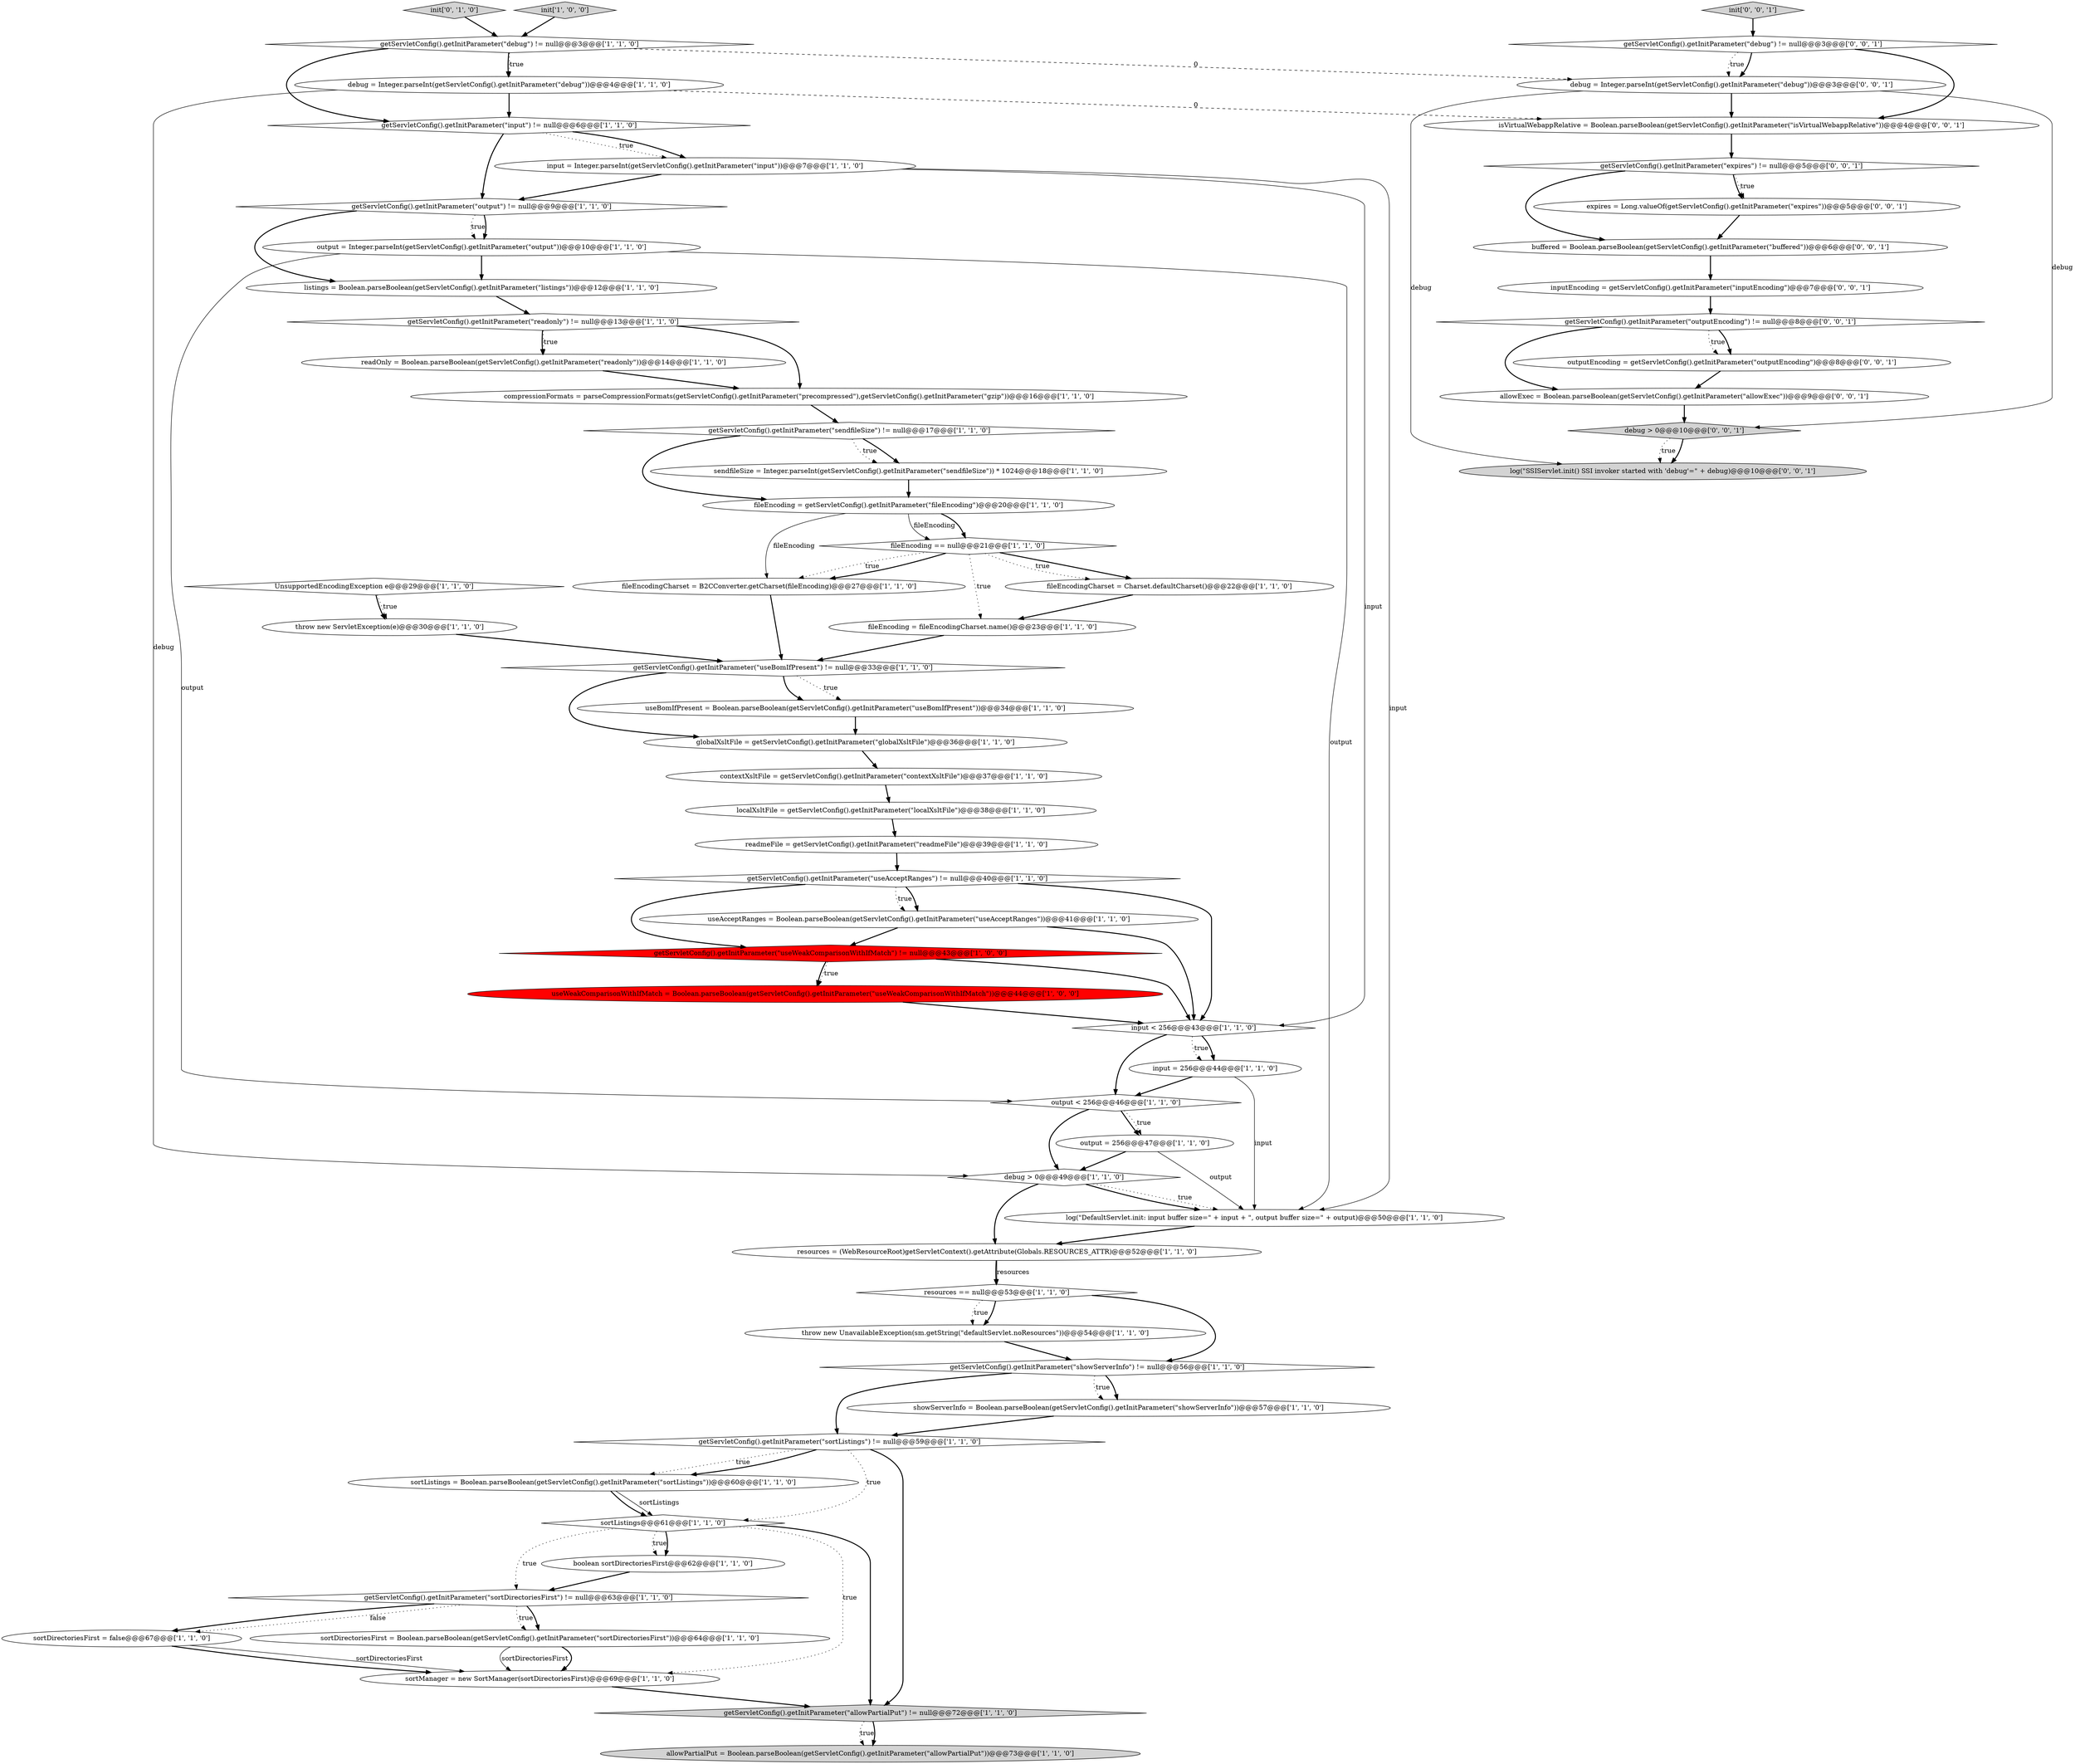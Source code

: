 digraph {
59 [style = filled, label = "outputEncoding = getServletConfig().getInitParameter(\"outputEncoding\")@@@8@@@['0', '0', '1']", fillcolor = white, shape = ellipse image = "AAA0AAABBB3BBB"];
37 [style = filled, label = "throw new UnavailableException(sm.getString(\"defaultServlet.noResources\"))@@@54@@@['1', '1', '0']", fillcolor = white, shape = ellipse image = "AAA0AAABBB1BBB"];
25 [style = filled, label = "useBomIfPresent = Boolean.parseBoolean(getServletConfig().getInitParameter(\"useBomIfPresent\"))@@@34@@@['1', '1', '0']", fillcolor = white, shape = ellipse image = "AAA0AAABBB1BBB"];
26 [style = filled, label = "sortDirectoriesFirst = false@@@67@@@['1', '1', '0']", fillcolor = white, shape = ellipse image = "AAA0AAABBB1BBB"];
48 [style = filled, label = "init['1', '0', '0']", fillcolor = lightgray, shape = diamond image = "AAA0AAABBB1BBB"];
57 [style = filled, label = "debug > 0@@@10@@@['0', '0', '1']", fillcolor = lightgray, shape = diamond image = "AAA0AAABBB3BBB"];
8 [style = filled, label = "fileEncoding = fileEncodingCharset.name()@@@23@@@['1', '1', '0']", fillcolor = white, shape = ellipse image = "AAA0AAABBB1BBB"];
3 [style = filled, label = "getServletConfig().getInitParameter(\"debug\") != null@@@3@@@['1', '1', '0']", fillcolor = white, shape = diamond image = "AAA0AAABBB1BBB"];
13 [style = filled, label = "getServletConfig().getInitParameter(\"useWeakComparisonWithIfMatch\") != null@@@43@@@['1', '0', '0']", fillcolor = red, shape = diamond image = "AAA1AAABBB1BBB"];
21 [style = filled, label = "sortManager = new SortManager(sortDirectoriesFirst)@@@69@@@['1', '1', '0']", fillcolor = white, shape = ellipse image = "AAA0AAABBB1BBB"];
64 [style = filled, label = "init['0', '0', '1']", fillcolor = lightgray, shape = diamond image = "AAA0AAABBB3BBB"];
52 [style = filled, label = "getServletConfig().getInitParameter(\"expires\") != null@@@5@@@['0', '0', '1']", fillcolor = white, shape = diamond image = "AAA0AAABBB3BBB"];
45 [style = filled, label = "readOnly = Boolean.parseBoolean(getServletConfig().getInitParameter(\"readonly\"))@@@14@@@['1', '1', '0']", fillcolor = white, shape = ellipse image = "AAA0AAABBB1BBB"];
54 [style = filled, label = "isVirtualWebappRelative = Boolean.parseBoolean(getServletConfig().getInitParameter(\"isVirtualWebappRelative\"))@@@4@@@['0', '0', '1']", fillcolor = white, shape = ellipse image = "AAA0AAABBB3BBB"];
18 [style = filled, label = "getServletConfig().getInitParameter(\"sortListings\") != null@@@59@@@['1', '1', '0']", fillcolor = white, shape = diamond image = "AAA0AAABBB1BBB"];
49 [style = filled, label = "contextXsltFile = getServletConfig().getInitParameter(\"contextXsltFile\")@@@37@@@['1', '1', '0']", fillcolor = white, shape = ellipse image = "AAA0AAABBB1BBB"];
28 [style = filled, label = "input = 256@@@44@@@['1', '1', '0']", fillcolor = white, shape = ellipse image = "AAA0AAABBB1BBB"];
6 [style = filled, label = "useAcceptRanges = Boolean.parseBoolean(getServletConfig().getInitParameter(\"useAcceptRanges\"))@@@41@@@['1', '1', '0']", fillcolor = white, shape = ellipse image = "AAA0AAABBB1BBB"];
11 [style = filled, label = "input = Integer.parseInt(getServletConfig().getInitParameter(\"input\"))@@@7@@@['1', '1', '0']", fillcolor = white, shape = ellipse image = "AAA0AAABBB1BBB"];
15 [style = filled, label = "getServletConfig().getInitParameter(\"readonly\") != null@@@13@@@['1', '1', '0']", fillcolor = white, shape = diamond image = "AAA0AAABBB1BBB"];
2 [style = filled, label = "output < 256@@@46@@@['1', '1', '0']", fillcolor = white, shape = diamond image = "AAA0AAABBB1BBB"];
12 [style = filled, label = "UnsupportedEncodingException e@@@29@@@['1', '1', '0']", fillcolor = white, shape = diamond image = "AAA0AAABBB1BBB"];
5 [style = filled, label = "sortListings = Boolean.parseBoolean(getServletConfig().getInitParameter(\"sortListings\"))@@@60@@@['1', '1', '0']", fillcolor = white, shape = ellipse image = "AAA0AAABBB1BBB"];
9 [style = filled, label = "fileEncodingCharset = Charset.defaultCharset()@@@22@@@['1', '1', '0']", fillcolor = white, shape = ellipse image = "AAA0AAABBB1BBB"];
19 [style = filled, label = "allowPartialPut = Boolean.parseBoolean(getServletConfig().getInitParameter(\"allowPartialPut\"))@@@73@@@['1', '1', '0']", fillcolor = lightgray, shape = ellipse image = "AAA0AAABBB1BBB"];
23 [style = filled, label = "resources == null@@@53@@@['1', '1', '0']", fillcolor = white, shape = diamond image = "AAA0AAABBB1BBB"];
31 [style = filled, label = "readmeFile = getServletConfig().getInitParameter(\"readmeFile\")@@@39@@@['1', '1', '0']", fillcolor = white, shape = ellipse image = "AAA0AAABBB1BBB"];
40 [style = filled, label = "getServletConfig().getInitParameter(\"sendfileSize\") != null@@@17@@@['1', '1', '0']", fillcolor = white, shape = diamond image = "AAA0AAABBB1BBB"];
53 [style = filled, label = "inputEncoding = getServletConfig().getInitParameter(\"inputEncoding\")@@@7@@@['0', '0', '1']", fillcolor = white, shape = ellipse image = "AAA0AAABBB3BBB"];
38 [style = filled, label = "getServletConfig().getInitParameter(\"allowPartialPut\") != null@@@72@@@['1', '1', '0']", fillcolor = lightgray, shape = diamond image = "AAA0AAABBB1BBB"];
42 [style = filled, label = "sortListings@@@61@@@['1', '1', '0']", fillcolor = white, shape = diamond image = "AAA0AAABBB1BBB"];
47 [style = filled, label = "output = Integer.parseInt(getServletConfig().getInitParameter(\"output\"))@@@10@@@['1', '1', '0']", fillcolor = white, shape = ellipse image = "AAA0AAABBB1BBB"];
63 [style = filled, label = "log(\"SSIServlet.init() SSI invoker started with 'debug'=\" + debug)@@@10@@@['0', '0', '1']", fillcolor = lightgray, shape = ellipse image = "AAA0AAABBB3BBB"];
34 [style = filled, label = "fileEncoding == null@@@21@@@['1', '1', '0']", fillcolor = white, shape = diamond image = "AAA0AAABBB1BBB"];
24 [style = filled, label = "getServletConfig().getInitParameter(\"useAcceptRanges\") != null@@@40@@@['1', '1', '0']", fillcolor = white, shape = diamond image = "AAA0AAABBB1BBB"];
51 [style = filled, label = "init['0', '1', '0']", fillcolor = lightgray, shape = diamond image = "AAA0AAABBB2BBB"];
43 [style = filled, label = "fileEncoding = getServletConfig().getInitParameter(\"fileEncoding\")@@@20@@@['1', '1', '0']", fillcolor = white, shape = ellipse image = "AAA0AAABBB1BBB"];
32 [style = filled, label = "debug = Integer.parseInt(getServletConfig().getInitParameter(\"debug\"))@@@4@@@['1', '1', '0']", fillcolor = white, shape = ellipse image = "AAA0AAABBB1BBB"];
22 [style = filled, label = "getServletConfig().getInitParameter(\"useBomIfPresent\") != null@@@33@@@['1', '1', '0']", fillcolor = white, shape = diamond image = "AAA0AAABBB1BBB"];
4 [style = filled, label = "getServletConfig().getInitParameter(\"showServerInfo\") != null@@@56@@@['1', '1', '0']", fillcolor = white, shape = diamond image = "AAA0AAABBB1BBB"];
41 [style = filled, label = "sortDirectoriesFirst = Boolean.parseBoolean(getServletConfig().getInitParameter(\"sortDirectoriesFirst\"))@@@64@@@['1', '1', '0']", fillcolor = white, shape = ellipse image = "AAA0AAABBB1BBB"];
7 [style = filled, label = "resources = (WebResourceRoot)getServletContext().getAttribute(Globals.RESOURCES_ATTR)@@@52@@@['1', '1', '0']", fillcolor = white, shape = ellipse image = "AAA0AAABBB1BBB"];
55 [style = filled, label = "buffered = Boolean.parseBoolean(getServletConfig().getInitParameter(\"buffered\"))@@@6@@@['0', '0', '1']", fillcolor = white, shape = ellipse image = "AAA0AAABBB3BBB"];
60 [style = filled, label = "debug = Integer.parseInt(getServletConfig().getInitParameter(\"debug\"))@@@3@@@['0', '0', '1']", fillcolor = white, shape = ellipse image = "AAA0AAABBB3BBB"];
30 [style = filled, label = "sendfileSize = Integer.parseInt(getServletConfig().getInitParameter(\"sendfileSize\")) * 1024@@@18@@@['1', '1', '0']", fillcolor = white, shape = ellipse image = "AAA0AAABBB1BBB"];
0 [style = filled, label = "localXsltFile = getServletConfig().getInitParameter(\"localXsltFile\")@@@38@@@['1', '1', '0']", fillcolor = white, shape = ellipse image = "AAA0AAABBB1BBB"];
33 [style = filled, label = "debug > 0@@@49@@@['1', '1', '0']", fillcolor = white, shape = diamond image = "AAA0AAABBB1BBB"];
35 [style = filled, label = "fileEncodingCharset = B2CConverter.getCharset(fileEncoding)@@@27@@@['1', '1', '0']", fillcolor = white, shape = ellipse image = "AAA0AAABBB1BBB"];
36 [style = filled, label = "compressionFormats = parseCompressionFormats(getServletConfig().getInitParameter(\"precompressed\"),getServletConfig().getInitParameter(\"gzip\"))@@@16@@@['1', '1', '0']", fillcolor = white, shape = ellipse image = "AAA0AAABBB1BBB"];
50 [style = filled, label = "getServletConfig().getInitParameter(\"input\") != null@@@6@@@['1', '1', '0']", fillcolor = white, shape = diamond image = "AAA0AAABBB1BBB"];
14 [style = filled, label = "useWeakComparisonWithIfMatch = Boolean.parseBoolean(getServletConfig().getInitParameter(\"useWeakComparisonWithIfMatch\"))@@@44@@@['1', '0', '0']", fillcolor = red, shape = ellipse image = "AAA1AAABBB1BBB"];
62 [style = filled, label = "getServletConfig().getInitParameter(\"outputEncoding\") != null@@@8@@@['0', '0', '1']", fillcolor = white, shape = diamond image = "AAA0AAABBB3BBB"];
20 [style = filled, label = "log(\"DefaultServlet.init: input buffer size=\" + input + \", output buffer size=\" + output)@@@50@@@['1', '1', '0']", fillcolor = white, shape = ellipse image = "AAA0AAABBB1BBB"];
46 [style = filled, label = "showServerInfo = Boolean.parseBoolean(getServletConfig().getInitParameter(\"showServerInfo\"))@@@57@@@['1', '1', '0']", fillcolor = white, shape = ellipse image = "AAA0AAABBB1BBB"];
44 [style = filled, label = "throw new ServletException(e)@@@30@@@['1', '1', '0']", fillcolor = white, shape = ellipse image = "AAA0AAABBB1BBB"];
61 [style = filled, label = "allowExec = Boolean.parseBoolean(getServletConfig().getInitParameter(\"allowExec\"))@@@9@@@['0', '0', '1']", fillcolor = white, shape = ellipse image = "AAA0AAABBB3BBB"];
39 [style = filled, label = "listings = Boolean.parseBoolean(getServletConfig().getInitParameter(\"listings\"))@@@12@@@['1', '1', '0']", fillcolor = white, shape = ellipse image = "AAA0AAABBB1BBB"];
1 [style = filled, label = "output = 256@@@47@@@['1', '1', '0']", fillcolor = white, shape = ellipse image = "AAA0AAABBB1BBB"];
56 [style = filled, label = "expires = Long.valueOf(getServletConfig().getInitParameter(\"expires\"))@@@5@@@['0', '0', '1']", fillcolor = white, shape = ellipse image = "AAA0AAABBB3BBB"];
27 [style = filled, label = "getServletConfig().getInitParameter(\"output\") != null@@@9@@@['1', '1', '0']", fillcolor = white, shape = diamond image = "AAA0AAABBB1BBB"];
16 [style = filled, label = "boolean sortDirectoriesFirst@@@62@@@['1', '1', '0']", fillcolor = white, shape = ellipse image = "AAA0AAABBB1BBB"];
17 [style = filled, label = "globalXsltFile = getServletConfig().getInitParameter(\"globalXsltFile\")@@@36@@@['1', '1', '0']", fillcolor = white, shape = ellipse image = "AAA0AAABBB1BBB"];
10 [style = filled, label = "input < 256@@@43@@@['1', '1', '0']", fillcolor = white, shape = diamond image = "AAA0AAABBB1BBB"];
58 [style = filled, label = "getServletConfig().getInitParameter(\"debug\") != null@@@3@@@['0', '0', '1']", fillcolor = white, shape = diamond image = "AAA0AAABBB3BBB"];
29 [style = filled, label = "getServletConfig().getInitParameter(\"sortDirectoriesFirst\") != null@@@63@@@['1', '1', '0']", fillcolor = white, shape = diamond image = "AAA0AAABBB1BBB"];
43->34 [style = solid, label="fileEncoding"];
24->6 [style = dotted, label="true"];
27->47 [style = dotted, label="true"];
34->9 [style = bold, label=""];
48->3 [style = bold, label=""];
12->44 [style = bold, label=""];
18->42 [style = dotted, label="true"];
60->63 [style = solid, label="debug"];
62->61 [style = bold, label=""];
38->19 [style = dotted, label="true"];
3->60 [style = dashed, label="0"];
58->60 [style = bold, label=""];
61->57 [style = bold, label=""];
34->9 [style = dotted, label="true"];
1->20 [style = solid, label="output"];
49->0 [style = bold, label=""];
52->55 [style = bold, label=""];
59->61 [style = bold, label=""];
60->57 [style = solid, label="debug"];
21->38 [style = bold, label=""];
32->54 [style = dashed, label="0"];
1->33 [style = bold, label=""];
57->63 [style = bold, label=""];
5->42 [style = solid, label="sortListings"];
50->11 [style = dotted, label="true"];
13->14 [style = bold, label=""];
4->46 [style = bold, label=""];
33->7 [style = bold, label=""];
18->38 [style = bold, label=""];
24->10 [style = bold, label=""];
54->52 [style = bold, label=""];
22->25 [style = bold, label=""];
29->26 [style = dotted, label="false"];
26->21 [style = solid, label="sortDirectoriesFirst"];
41->21 [style = bold, label=""];
12->44 [style = dotted, label="true"];
16->29 [style = bold, label=""];
14->10 [style = bold, label=""];
40->30 [style = dotted, label="true"];
4->18 [style = bold, label=""];
43->35 [style = solid, label="fileEncoding"];
47->39 [style = bold, label=""];
57->63 [style = dotted, label="true"];
29->41 [style = dotted, label="true"];
9->8 [style = bold, label=""];
58->60 [style = dotted, label="true"];
58->54 [style = bold, label=""];
8->22 [style = bold, label=""];
29->26 [style = bold, label=""];
34->8 [style = dotted, label="true"];
11->20 [style = solid, label="input"];
23->37 [style = bold, label=""];
7->23 [style = bold, label=""];
2->33 [style = bold, label=""];
22->17 [style = bold, label=""];
32->33 [style = solid, label="debug"];
42->16 [style = dotted, label="true"];
18->5 [style = dotted, label="true"];
44->22 [style = bold, label=""];
10->2 [style = bold, label=""];
34->35 [style = bold, label=""];
20->7 [style = bold, label=""];
27->47 [style = bold, label=""];
43->34 [style = bold, label=""];
42->38 [style = bold, label=""];
0->31 [style = bold, label=""];
24->13 [style = bold, label=""];
15->36 [style = bold, label=""];
32->50 [style = bold, label=""];
13->10 [style = bold, label=""];
60->54 [style = bold, label=""];
36->40 [style = bold, label=""];
62->59 [style = dotted, label="true"];
10->28 [style = dotted, label="true"];
50->27 [style = bold, label=""];
30->43 [style = bold, label=""];
2->1 [style = bold, label=""];
31->24 [style = bold, label=""];
22->25 [style = dotted, label="true"];
45->36 [style = bold, label=""];
47->2 [style = solid, label="output"];
42->16 [style = bold, label=""];
41->21 [style = solid, label="sortDirectoriesFirst"];
52->56 [style = dotted, label="true"];
28->20 [style = solid, label="input"];
46->18 [style = bold, label=""];
25->17 [style = bold, label=""];
38->19 [style = bold, label=""];
26->21 [style = bold, label=""];
53->62 [style = bold, label=""];
27->39 [style = bold, label=""];
34->35 [style = dotted, label="true"];
17->49 [style = bold, label=""];
4->46 [style = dotted, label="true"];
6->13 [style = bold, label=""];
6->10 [style = bold, label=""];
56->55 [style = bold, label=""];
40->30 [style = bold, label=""];
40->43 [style = bold, label=""];
15->45 [style = dotted, label="true"];
13->14 [style = dotted, label="true"];
64->58 [style = bold, label=""];
42->29 [style = dotted, label="true"];
3->50 [style = bold, label=""];
62->59 [style = bold, label=""];
39->15 [style = bold, label=""];
15->45 [style = bold, label=""];
3->32 [style = dotted, label="true"];
10->28 [style = bold, label=""];
33->20 [style = bold, label=""];
35->22 [style = bold, label=""];
29->41 [style = bold, label=""];
47->20 [style = solid, label="output"];
23->4 [style = bold, label=""];
52->56 [style = bold, label=""];
11->10 [style = solid, label="input"];
7->23 [style = solid, label="resources"];
37->4 [style = bold, label=""];
33->20 [style = dotted, label="true"];
23->37 [style = dotted, label="true"];
51->3 [style = bold, label=""];
28->2 [style = bold, label=""];
50->11 [style = bold, label=""];
2->1 [style = dotted, label="true"];
18->5 [style = bold, label=""];
55->53 [style = bold, label=""];
5->42 [style = bold, label=""];
3->32 [style = bold, label=""];
24->6 [style = bold, label=""];
42->21 [style = dotted, label="true"];
11->27 [style = bold, label=""];
}
